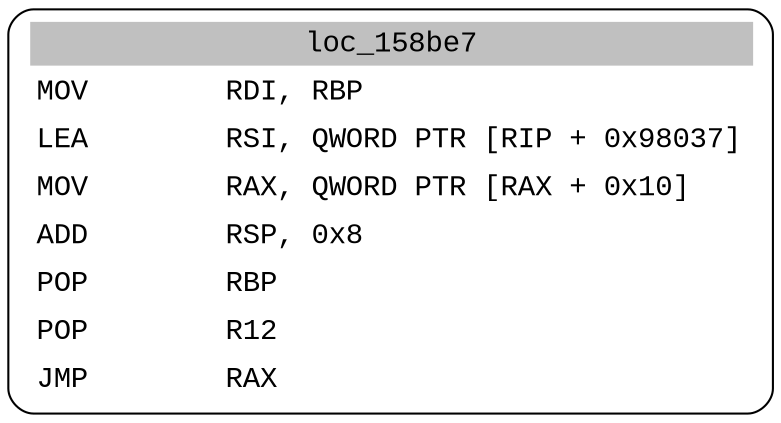 digraph asm_graph {
1941 [
shape="Mrecord" fontname="Courier New"label =<<table border="0" cellborder="0" cellpadding="3"><tr><td align="center" colspan="2" bgcolor="grey">loc_158be7</td></tr><tr><td align="left">MOV        RDI, RBP</td></tr><tr><td align="left">LEA        RSI, QWORD PTR [RIP + 0x98037]</td></tr><tr><td align="left">MOV        RAX, QWORD PTR [RAX + 0x10]</td></tr><tr><td align="left">ADD        RSP, 0x8</td></tr><tr><td align="left">POP        RBP</td></tr><tr><td align="left">POP        R12</td></tr><tr><td align="left">JMP        RAX</td></tr></table>> ];
}